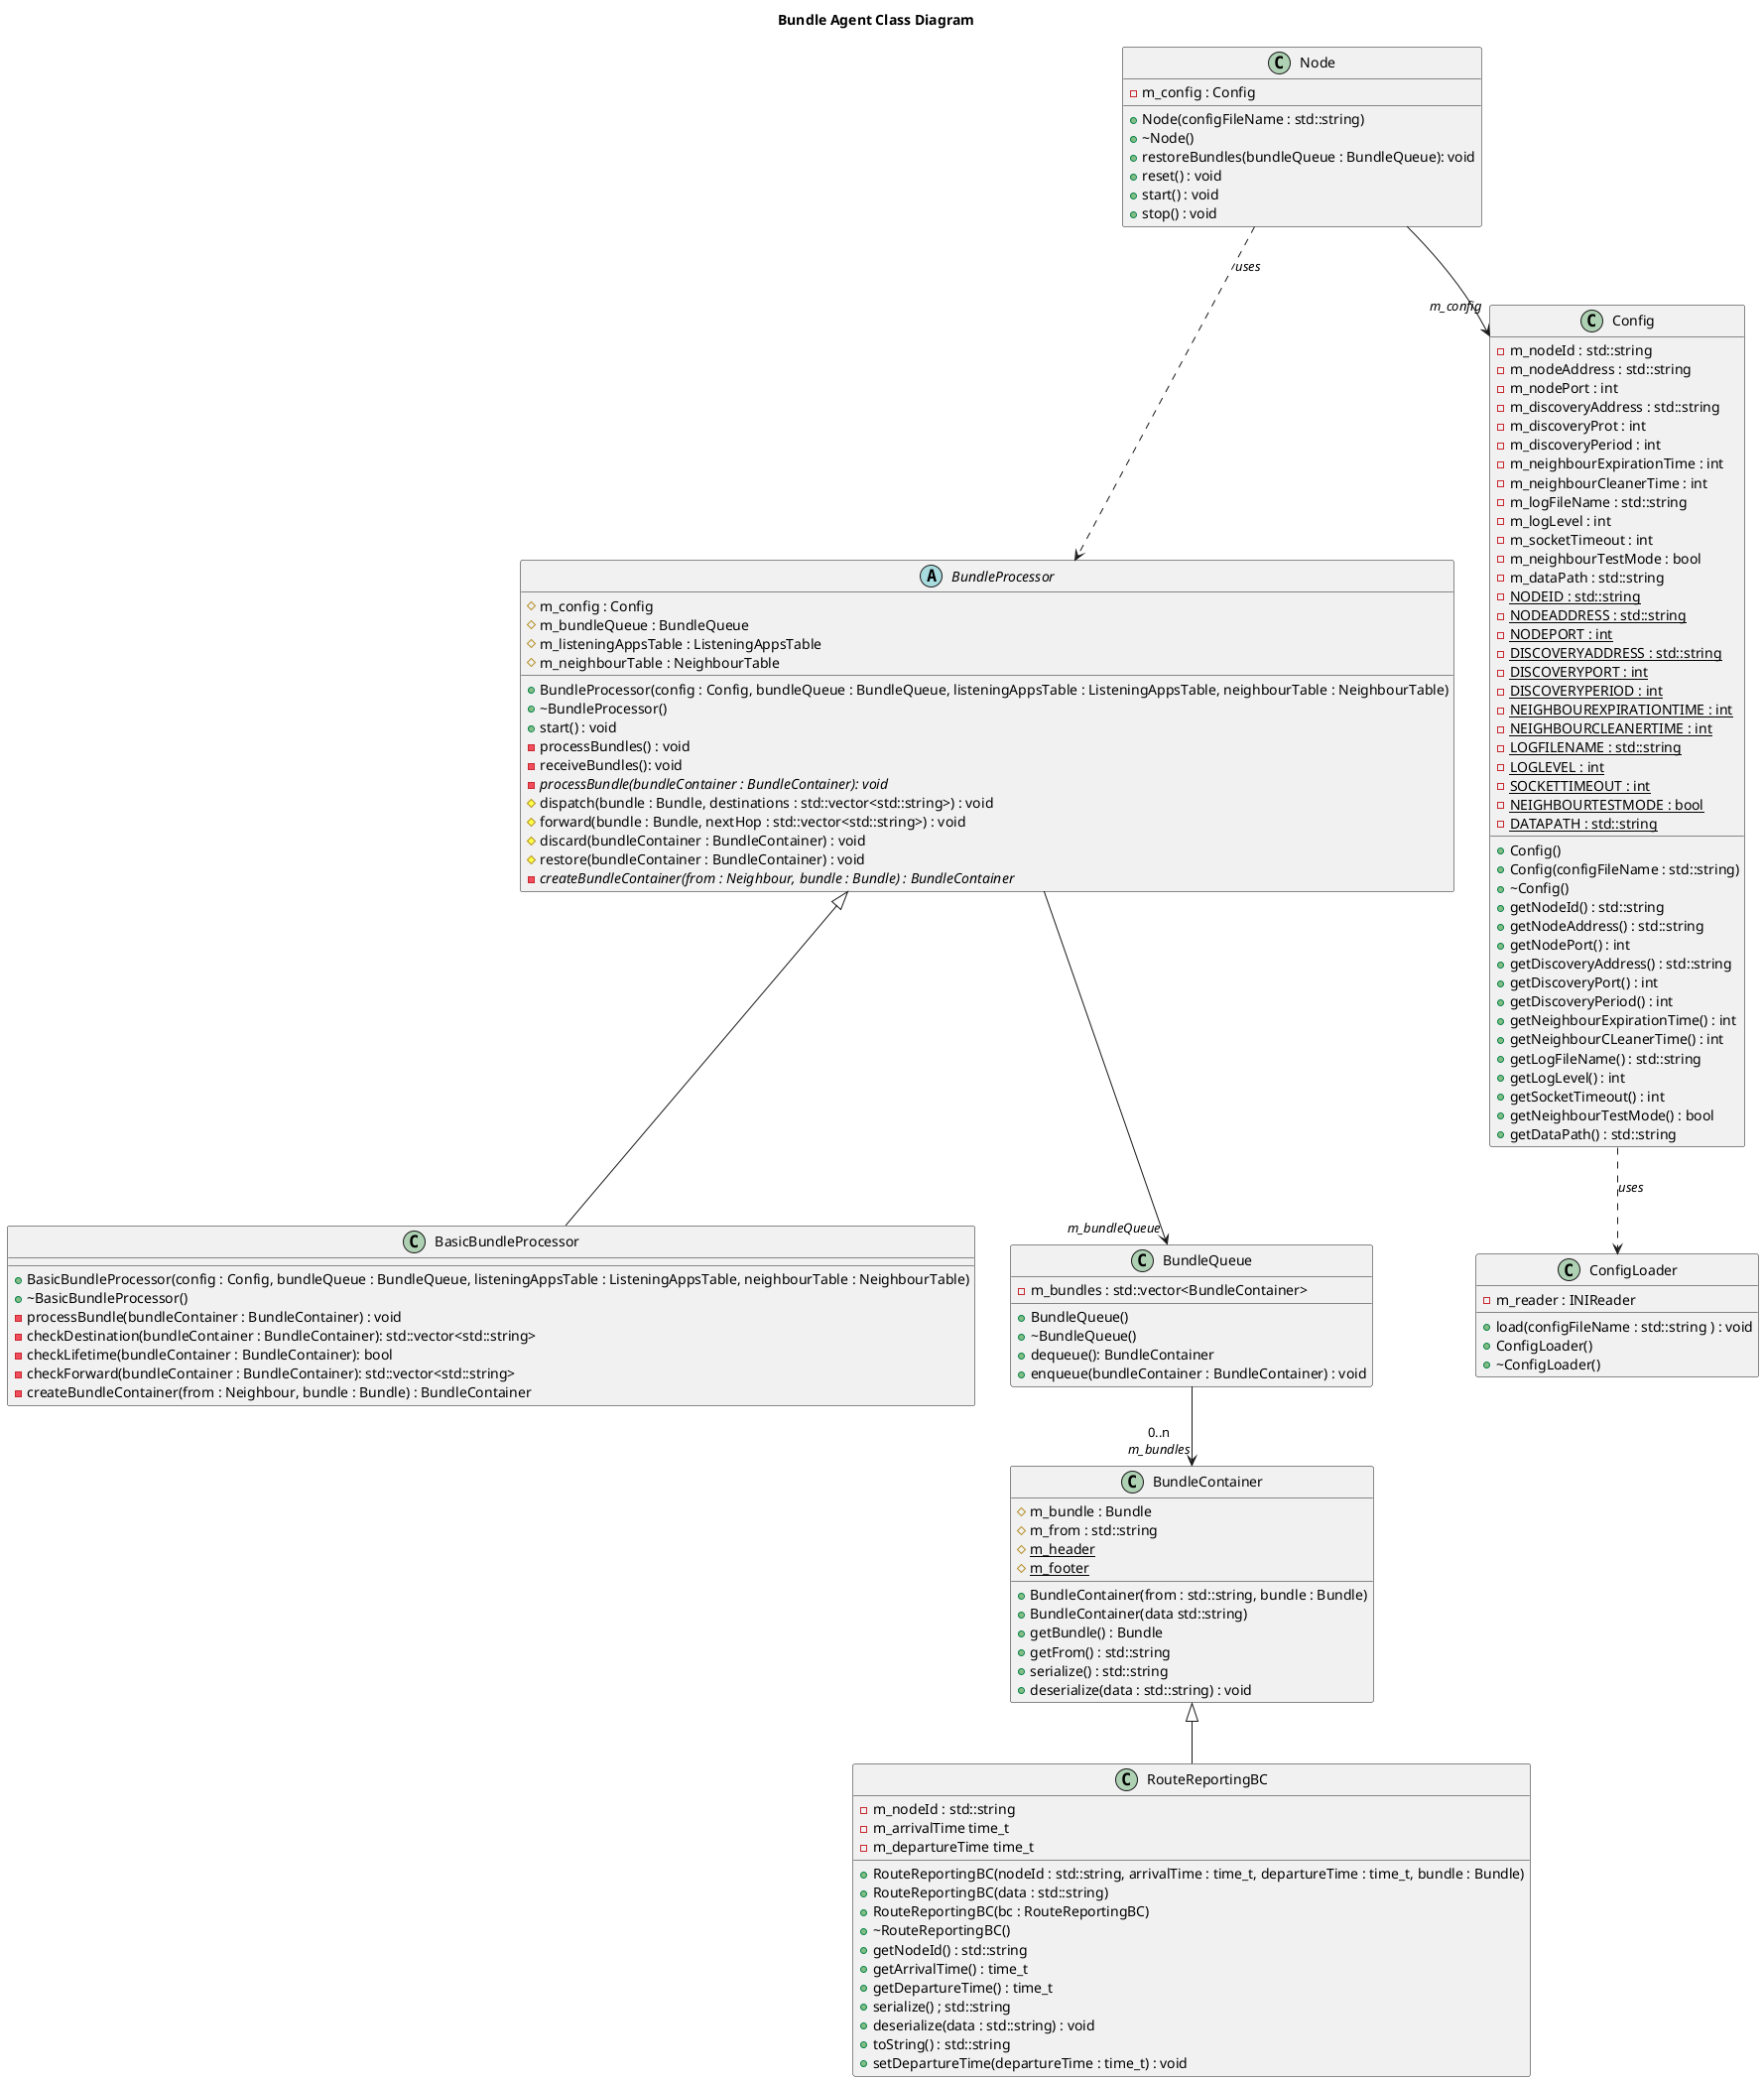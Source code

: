 @startuml

title Bundle Agent Class Diagram

class Node {
	-m_config : Config
	+Node(configFileName : std::string)
	+~Node()
	+restoreBundles(bundleQueue : BundleQueue): void
	+reset() : void
	+start() : void
	+stop() : void
}

abstract class BundleProcessor {
	#m_config : Config
	#m_bundleQueue : BundleQueue
	#m_listeningAppsTable : ListeningAppsTable
	#m_neighbourTable : NeighbourTable
	+BundleProcessor(config : Config, bundleQueue : BundleQueue, listeningAppsTable : ListeningAppsTable, neighbourTable : NeighbourTable)
	+~BundleProcessor()
	+start() : void
	-processBundles() : void
	-receiveBundles(): void
	-{abstract}processBundle(bundleContainer : BundleContainer): void
	#dispatch(bundle : Bundle, destinations : std::vector<std::string>) : void
	#forward(bundle : Bundle, nextHop : std::vector<std::string>) : void
	#discard(bundleContainer : BundleContainer) : void
	#restore(bundleContainer : BundleContainer) : void
	-{abstract}createBundleContainer(from : Neighbour, bundle : Bundle) : BundleContainer	
}

class BasicBundleProcessor {
	+BasicBundleProcessor(config : Config, bundleQueue : BundleQueue, listeningAppsTable : ListeningAppsTable, neighbourTable : NeighbourTable)
	+~BasicBundleProcessor()
	-processBundle(bundleContainer : BundleContainer) : void
	-checkDestination(bundleContainer : BundleContainer): std::vector<std::string>
	-checkLifetime(bundleContainer : BundleContainer): bool
	-checkForward(bundleContainer : BundleContainer): std::vector<std::string>
	-createBundleContainer(from : Neighbour, bundle : Bundle) : BundleContainer
}

class RouteReportingBC {
	- m_nodeId : std::string
	- m_arrivalTime time_t
	- m_departureTime time_t
	+ RouteReportingBC(nodeId : std::string, arrivalTime : time_t, departureTime : time_t, bundle : Bundle)
	+ RouteReportingBC(data : std::string)
	+ RouteReportingBC(bc : RouteReportingBC)
	+ ~RouteReportingBC()
	+ getNodeId() : std::string
	+ getArrivalTime() : time_t
	+ getDepartureTime() : time_t
	+ serialize() ; std::string
	+ deserialize(data : std::string) : void
	+ toString() : std::string
	+ setDepartureTime(departureTime : time_t) : void
	
}
class BundleContainer {
	# m_bundle : Bundle
	# m_from : std::string
	# {static} m_header
	# {static} m_footer
	+ BundleContainer(from : std::string, bundle : Bundle)
	+ BundleContainer(data std::string)
	+ getBundle() : Bundle
	+ getFrom() : std::string
	+ serialize() : std::string
	+ deserialize(data : std::string) : void
}

class BundleQueue {
	- m_bundles : std::vector<BundleContainer>
	+ BundleQueue()
	+ ~BundleQueue()
	+ dequeue(): BundleContainer
	+ enqueue(bundleContainer : BundleContainer) : void
}

class Config {
	-m_nodeId : std::string
	-m_nodeAddress : std::string
	-m_nodePort : int
	-m_discoveryAddress : std::string
	-m_discoveryProt : int
	-m_discoveryPeriod : int
	-m_neighbourExpirationTime : int
	-m_neighbourCleanerTime : int
	-m_logFileName : std::string
	-m_logLevel : int
	-m_socketTimeout : int
	-m_neighbourTestMode : bool
	-m_dataPath : std::string
	-{static} NODEID : std::string
	-{static} NODEADDRESS : std::string
	-{static} NODEPORT : int
	-{static} DISCOVERYADDRESS : std::string
	-{static} DISCOVERYPORT : int
	-{static} DISCOVERYPERIOD : int
	-{static} NEIGHBOUREXPIRATIONTIME : int
	-{static} NEIGHBOURCLEANERTIME : int
	-{static} LOGFILENAME : std::string
	-{static} LOGLEVEL : int
	-{static} SOCKETTIMEOUT : int
	-{static} NEIGHBOURTESTMODE : bool
	-{static} DATAPATH : std::string
	+Config()
	+Config(configFileName : std::string)
	+~Config()
	+getNodeId() : std::string
	+getNodeAddress() : std::string
	+getNodePort() : int
	+getDiscoveryAddress() : std::string
	+getDiscoveryPort() : int
	+getDiscoveryPeriod() : int
	+getNeighbourExpirationTime() : int
	+getNeighbourCLeanerTime() : int
	+getLogFileName() : std::string
	+getLogLevel() : int
	+getSocketTimeout() : int
	+getNeighbourTestMode() : bool
	+getDataPath() : std::string
}

class ConfigLoader {
	-m_reader : INIReader
	+load(configFileName : std::string ) : void
	+ConfigLoader()
	+~ConfigLoader()
}

Config ..> ConfigLoader : <i>uses</i> 
BundleQueue --> "0..n\n<i>m_bundles</i>" BundleContainer
Node ..> BundleProcessor : <i>uses</i>


Node --> "<i>m_config</i>" Config
BundleProcessor --> "<i>m_bundleQueue</i>" BundleQueue
BundleProcessor <|-- BasicBundleProcessor
BundleContainer <|-- RouteReportingBC
@enduml